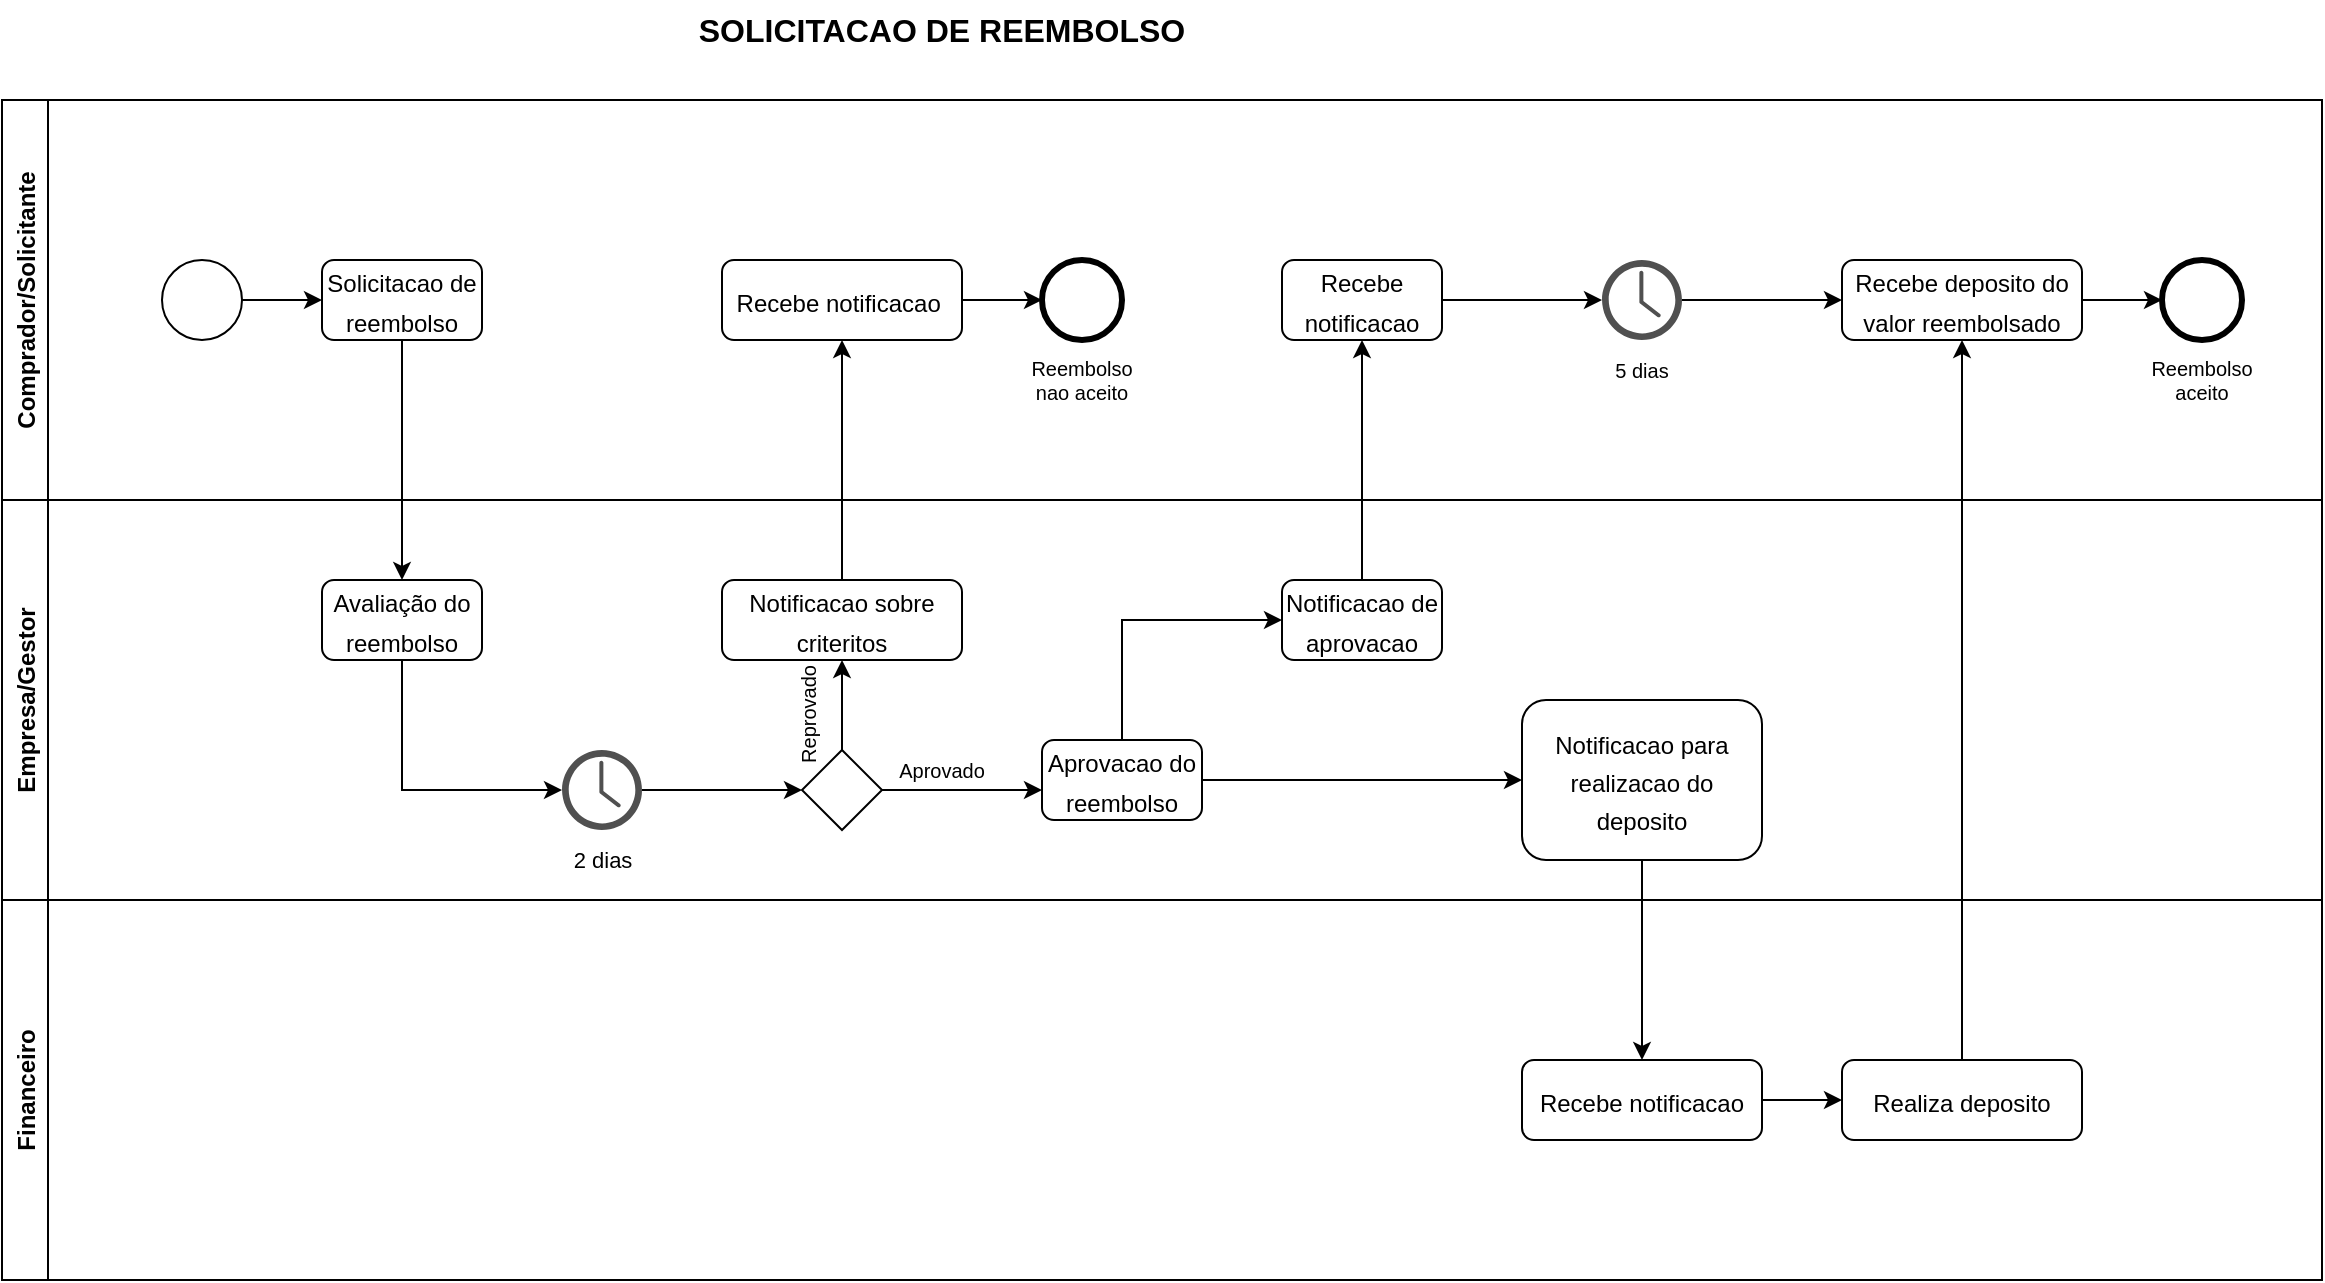 <mxfile version="20.2.8" type="github"><diagram id="-ayaXezVbzE4ms2y4msC" name="Reembolso"><mxGraphModel dx="1354" dy="726" grid="1" gridSize="10" guides="1" tooltips="1" connect="1" arrows="1" fold="1" page="1" pageScale="1" pageWidth="1100" pageHeight="850" math="0" shadow="0"><root><mxCell id="0"/><mxCell id="1" parent="0"/><mxCell id="r1ee8ERK6HGHhk5D01u1-1" value="Empresa/Gestor" style="swimlane;horizontal=0;startSize=23;" vertex="1" parent="1"><mxGeometry x="80" y="280" width="1160" height="200" as="geometry"/></mxCell><mxCell id="r1ee8ERK6HGHhk5D01u1-43" style="edgeStyle=orthogonalEdgeStyle;rounded=0;orthogonalLoop=1;jettySize=auto;html=1;entryX=0.5;entryY=1;entryDx=0;entryDy=0;fontSize=10;" edge="1" parent="r1ee8ERK6HGHhk5D01u1-1" source="r1ee8ERK6HGHhk5D01u1-8" target="r1ee8ERK6HGHhk5D01u1-38"><mxGeometry relative="1" as="geometry"/></mxCell><mxCell id="r1ee8ERK6HGHhk5D01u1-48" style="edgeStyle=orthogonalEdgeStyle;rounded=0;orthogonalLoop=1;jettySize=auto;html=1;entryX=0;entryY=0.625;entryDx=0;entryDy=0;entryPerimeter=0;fontSize=10;" edge="1" parent="r1ee8ERK6HGHhk5D01u1-1" source="r1ee8ERK6HGHhk5D01u1-8" target="r1ee8ERK6HGHhk5D01u1-31"><mxGeometry relative="1" as="geometry"/></mxCell><mxCell id="r1ee8ERK6HGHhk5D01u1-8" value="" style="rhombus;whiteSpace=wrap;html=1;fontSize=12;" vertex="1" parent="r1ee8ERK6HGHhk5D01u1-1"><mxGeometry x="400" y="125" width="40" height="40" as="geometry"/></mxCell><mxCell id="r1ee8ERK6HGHhk5D01u1-24" style="edgeStyle=orthogonalEdgeStyle;rounded=0;orthogonalLoop=1;jettySize=auto;html=1;fontSize=11;" edge="1" parent="r1ee8ERK6HGHhk5D01u1-1" source="r1ee8ERK6HGHhk5D01u1-9" target="r1ee8ERK6HGHhk5D01u1-23"><mxGeometry relative="1" as="geometry"><Array as="points"><mxPoint x="200" y="145"/></Array></mxGeometry></mxCell><mxCell id="r1ee8ERK6HGHhk5D01u1-9" value="&lt;font style=&quot;font-size: 12px;&quot;&gt;Avaliação do reembolso&lt;/font&gt;" style="rounded=1;whiteSpace=wrap;html=1;fontSize=16;" vertex="1" parent="r1ee8ERK6HGHhk5D01u1-1"><mxGeometry x="160" y="40" width="80" height="40" as="geometry"/></mxCell><mxCell id="r1ee8ERK6HGHhk5D01u1-27" style="edgeStyle=orthogonalEdgeStyle;rounded=0;orthogonalLoop=1;jettySize=auto;html=1;entryX=0;entryY=0.5;entryDx=0;entryDy=0;fontSize=11;" edge="1" parent="r1ee8ERK6HGHhk5D01u1-1" source="r1ee8ERK6HGHhk5D01u1-23" target="r1ee8ERK6HGHhk5D01u1-8"><mxGeometry relative="1" as="geometry"/></mxCell><mxCell id="r1ee8ERK6HGHhk5D01u1-23" value="" style="sketch=0;pointerEvents=1;shadow=0;dashed=0;html=1;strokeColor=none;fillColor=#505050;labelPosition=center;verticalLabelPosition=bottom;verticalAlign=top;outlineConnect=0;align=center;shape=mxgraph.office.concepts.clock;fontSize=11;" vertex="1" parent="r1ee8ERK6HGHhk5D01u1-1"><mxGeometry x="280" y="125" width="40" height="40" as="geometry"/></mxCell><mxCell id="r1ee8ERK6HGHhk5D01u1-25" value="2 dias" style="text;html=1;align=center;verticalAlign=middle;resizable=0;points=[];autosize=1;strokeColor=none;fillColor=none;fontSize=11;" vertex="1" parent="r1ee8ERK6HGHhk5D01u1-1"><mxGeometry x="275" y="165" width="50" height="30" as="geometry"/></mxCell><mxCell id="r1ee8ERK6HGHhk5D01u1-112" style="edgeStyle=orthogonalEdgeStyle;rounded=0;orthogonalLoop=1;jettySize=auto;html=1;entryX=0;entryY=0.5;entryDx=0;entryDy=0;fontSize=10;" edge="1" parent="r1ee8ERK6HGHhk5D01u1-1" source="r1ee8ERK6HGHhk5D01u1-31" target="r1ee8ERK6HGHhk5D01u1-56"><mxGeometry relative="1" as="geometry"/></mxCell><mxCell id="r1ee8ERK6HGHhk5D01u1-31" value="&lt;font style=&quot;font-size: 12px;&quot;&gt;Aprovacao do reembolso&lt;/font&gt;" style="rounded=1;whiteSpace=wrap;html=1;fontSize=16;" vertex="1" parent="r1ee8ERK6HGHhk5D01u1-1"><mxGeometry x="520" y="120" width="80" height="40" as="geometry"/></mxCell><mxCell id="r1ee8ERK6HGHhk5D01u1-38" value="&lt;span style=&quot;font-size: 12px;&quot;&gt;Notificacao sobre criteritos&lt;/span&gt;" style="rounded=1;whiteSpace=wrap;html=1;fontSize=16;" vertex="1" parent="r1ee8ERK6HGHhk5D01u1-1"><mxGeometry x="360" y="40" width="120" height="40" as="geometry"/></mxCell><mxCell id="r1ee8ERK6HGHhk5D01u1-50" value="Reprovado" style="text;html=1;strokeColor=none;fillColor=none;align=center;verticalAlign=middle;whiteSpace=wrap;rounded=0;strokeWidth=3;fontSize=10;rotation=270;" vertex="1" parent="r1ee8ERK6HGHhk5D01u1-1"><mxGeometry x="382.5" y="90" width="40" height="35" as="geometry"/></mxCell><mxCell id="r1ee8ERK6HGHhk5D01u1-51" value="Aprovado" style="text;html=1;strokeColor=none;fillColor=none;align=center;verticalAlign=middle;whiteSpace=wrap;rounded=0;strokeWidth=3;fontSize=10;" vertex="1" parent="r1ee8ERK6HGHhk5D01u1-1"><mxGeometry x="440" y="120" width="60" height="30" as="geometry"/></mxCell><mxCell id="r1ee8ERK6HGHhk5D01u1-56" value="&lt;span style=&quot;font-size: 12px;&quot;&gt;Notificacao para realizacao do deposito&lt;/span&gt;" style="rounded=1;whiteSpace=wrap;html=1;fontSize=16;" vertex="1" parent="r1ee8ERK6HGHhk5D01u1-1"><mxGeometry x="760" y="100" width="120" height="80" as="geometry"/></mxCell><mxCell id="r1ee8ERK6HGHhk5D01u1-102" value="&lt;font style=&quot;font-size: 12px;&quot;&gt;Notificacao de aprovacao&lt;/font&gt;" style="rounded=1;whiteSpace=wrap;html=1;fontSize=16;" vertex="1" parent="r1ee8ERK6HGHhk5D01u1-1"><mxGeometry x="640" y="40" width="80" height="40" as="geometry"/></mxCell><mxCell id="r1ee8ERK6HGHhk5D01u1-114" style="edgeStyle=orthogonalEdgeStyle;rounded=0;orthogonalLoop=1;jettySize=auto;html=1;fontSize=10;entryX=0;entryY=0.5;entryDx=0;entryDy=0;" edge="1" parent="r1ee8ERK6HGHhk5D01u1-1" source="r1ee8ERK6HGHhk5D01u1-31" target="r1ee8ERK6HGHhk5D01u1-102"><mxGeometry relative="1" as="geometry"><mxPoint x="560" y="60" as="targetPoint"/><Array as="points"><mxPoint x="560" y="60"/></Array></mxGeometry></mxCell><mxCell id="r1ee8ERK6HGHhk5D01u1-2" value="Comprador/Solicitante" style="swimlane;horizontal=0;" vertex="1" parent="1"><mxGeometry x="80" y="80" width="1160" height="200" as="geometry"/></mxCell><mxCell id="r1ee8ERK6HGHhk5D01u1-7" style="edgeStyle=orthogonalEdgeStyle;rounded=0;orthogonalLoop=1;jettySize=auto;html=1;entryX=0;entryY=0.5;entryDx=0;entryDy=0;fontSize=16;" edge="1" parent="r1ee8ERK6HGHhk5D01u1-2" source="r1ee8ERK6HGHhk5D01u1-5" target="r1ee8ERK6HGHhk5D01u1-6"><mxGeometry relative="1" as="geometry"/></mxCell><mxCell id="r1ee8ERK6HGHhk5D01u1-5" value="" style="ellipse;whiteSpace=wrap;html=1;aspect=fixed;fontSize=16;" vertex="1" parent="r1ee8ERK6HGHhk5D01u1-2"><mxGeometry x="80" y="80" width="40" height="40" as="geometry"/></mxCell><mxCell id="r1ee8ERK6HGHhk5D01u1-6" value="&lt;font style=&quot;font-size: 12px;&quot;&gt;Solicitacao de reembolso&lt;/font&gt;" style="rounded=1;whiteSpace=wrap;html=1;fontSize=16;" vertex="1" parent="r1ee8ERK6HGHhk5D01u1-2"><mxGeometry x="160" y="80" width="80" height="40" as="geometry"/></mxCell><mxCell id="r1ee8ERK6HGHhk5D01u1-40" value="&lt;span style=&quot;font-size: 12px;&quot;&gt;Recebe notificacao&amp;nbsp;&lt;/span&gt;" style="rounded=1;whiteSpace=wrap;html=1;fontSize=16;" vertex="1" parent="r1ee8ERK6HGHhk5D01u1-2"><mxGeometry x="360" y="80" width="120" height="40" as="geometry"/></mxCell><mxCell id="r1ee8ERK6HGHhk5D01u1-42" value="" style="ellipse;whiteSpace=wrap;html=1;aspect=fixed;fontSize=16;strokeWidth=3;" vertex="1" parent="r1ee8ERK6HGHhk5D01u1-2"><mxGeometry x="520" y="80" width="40" height="40" as="geometry"/></mxCell><mxCell id="r1ee8ERK6HGHhk5D01u1-41" style="edgeStyle=orthogonalEdgeStyle;rounded=0;orthogonalLoop=1;jettySize=auto;html=1;fontSize=10;entryX=0;entryY=0.5;entryDx=0;entryDy=0;" edge="1" parent="r1ee8ERK6HGHhk5D01u1-2" source="r1ee8ERK6HGHhk5D01u1-40" target="r1ee8ERK6HGHhk5D01u1-42"><mxGeometry relative="1" as="geometry"><mxPoint x="480" y="100" as="targetPoint"/></mxGeometry></mxCell><mxCell id="r1ee8ERK6HGHhk5D01u1-99" style="edgeStyle=orthogonalEdgeStyle;rounded=0;orthogonalLoop=1;jettySize=auto;html=1;entryX=0;entryY=0.5;entryDx=0;entryDy=0;fontSize=10;" edge="1" parent="r1ee8ERK6HGHhk5D01u1-2" source="r1ee8ERK6HGHhk5D01u1-89" target="r1ee8ERK6HGHhk5D01u1-98"><mxGeometry relative="1" as="geometry"/></mxCell><mxCell id="r1ee8ERK6HGHhk5D01u1-89" value="&lt;font style=&quot;font-size: 12px;&quot;&gt;Recebe deposito do valor reembolsado&lt;/font&gt;" style="rounded=1;whiteSpace=wrap;html=1;fontSize=16;" vertex="1" parent="r1ee8ERK6HGHhk5D01u1-2"><mxGeometry x="920" y="80" width="120" height="40" as="geometry"/></mxCell><mxCell id="r1ee8ERK6HGHhk5D01u1-98" value="" style="ellipse;whiteSpace=wrap;html=1;aspect=fixed;fontSize=16;strokeWidth=3;" vertex="1" parent="r1ee8ERK6HGHhk5D01u1-2"><mxGeometry x="1080" y="80" width="40" height="40" as="geometry"/></mxCell><mxCell id="r1ee8ERK6HGHhk5D01u1-101" style="edgeStyle=orthogonalEdgeStyle;rounded=0;orthogonalLoop=1;jettySize=auto;html=1;entryX=0;entryY=0.5;entryDx=0;entryDy=0;fontSize=10;" edge="1" parent="r1ee8ERK6HGHhk5D01u1-2" source="r1ee8ERK6HGHhk5D01u1-91" target="r1ee8ERK6HGHhk5D01u1-89"><mxGeometry relative="1" as="geometry"/></mxCell><mxCell id="r1ee8ERK6HGHhk5D01u1-91" value="" style="sketch=0;pointerEvents=1;shadow=0;dashed=0;html=1;strokeColor=none;fillColor=#505050;labelPosition=center;verticalLabelPosition=bottom;verticalAlign=top;outlineConnect=0;align=center;shape=mxgraph.office.concepts.clock;fontSize=11;" vertex="1" parent="r1ee8ERK6HGHhk5D01u1-2"><mxGeometry x="800" y="80" width="40" height="40" as="geometry"/></mxCell><mxCell id="r1ee8ERK6HGHhk5D01u1-94" value="5 dias" style="text;html=1;strokeColor=none;fillColor=none;align=center;verticalAlign=middle;whiteSpace=wrap;rounded=0;strokeWidth=3;fontSize=10;" vertex="1" parent="r1ee8ERK6HGHhk5D01u1-2"><mxGeometry x="790" y="120" width="60" height="30" as="geometry"/></mxCell><mxCell id="r1ee8ERK6HGHhk5D01u1-107" style="edgeStyle=orthogonalEdgeStyle;rounded=0;orthogonalLoop=1;jettySize=auto;html=1;fontSize=10;" edge="1" parent="r1ee8ERK6HGHhk5D01u1-2" source="r1ee8ERK6HGHhk5D01u1-105" target="r1ee8ERK6HGHhk5D01u1-91"><mxGeometry relative="1" as="geometry"/></mxCell><mxCell id="r1ee8ERK6HGHhk5D01u1-105" value="&lt;font style=&quot;font-size: 12px;&quot;&gt;Recebe notificacao&lt;/font&gt;" style="rounded=1;whiteSpace=wrap;html=1;fontSize=16;" vertex="1" parent="r1ee8ERK6HGHhk5D01u1-2"><mxGeometry x="640" y="80" width="80" height="40" as="geometry"/></mxCell><mxCell id="r1ee8ERK6HGHhk5D01u1-116" value="Reembolso nao aceito" style="text;html=1;strokeColor=none;fillColor=none;align=center;verticalAlign=middle;whiteSpace=wrap;rounded=0;strokeWidth=3;fontSize=10;" vertex="1" parent="r1ee8ERK6HGHhk5D01u1-2"><mxGeometry x="510" y="120" width="60" height="40" as="geometry"/></mxCell><mxCell id="r1ee8ERK6HGHhk5D01u1-117" value="Reembolso aceito" style="text;html=1;strokeColor=none;fillColor=none;align=center;verticalAlign=middle;whiteSpace=wrap;rounded=0;strokeWidth=3;fontSize=10;" vertex="1" parent="r1ee8ERK6HGHhk5D01u1-2"><mxGeometry x="1070" y="120" width="60" height="40" as="geometry"/></mxCell><mxCell id="r1ee8ERK6HGHhk5D01u1-3" value="Financeiro" style="swimlane;horizontal=0;startSize=23;" vertex="1" parent="1"><mxGeometry x="80" y="480" width="1160" height="190" as="geometry"/></mxCell><mxCell id="r1ee8ERK6HGHhk5D01u1-95" style="edgeStyle=orthogonalEdgeStyle;rounded=0;orthogonalLoop=1;jettySize=auto;html=1;entryX=0;entryY=0.5;entryDx=0;entryDy=0;fontSize=10;" edge="1" parent="r1ee8ERK6HGHhk5D01u1-3" source="r1ee8ERK6HGHhk5D01u1-72" target="r1ee8ERK6HGHhk5D01u1-76"><mxGeometry relative="1" as="geometry"/></mxCell><mxCell id="r1ee8ERK6HGHhk5D01u1-72" value="&lt;font style=&quot;font-size: 12px;&quot;&gt;Recebe notificacao&lt;/font&gt;" style="rounded=1;whiteSpace=wrap;html=1;fontSize=16;" vertex="1" parent="r1ee8ERK6HGHhk5D01u1-3"><mxGeometry x="760" y="80" width="120" height="40" as="geometry"/></mxCell><mxCell id="r1ee8ERK6HGHhk5D01u1-76" value="&lt;font style=&quot;font-size: 12px;&quot;&gt;Realiza deposito&lt;/font&gt;" style="rounded=1;whiteSpace=wrap;html=1;fontSize=16;" vertex="1" parent="r1ee8ERK6HGHhk5D01u1-3"><mxGeometry x="920" y="80" width="120" height="40" as="geometry"/></mxCell><mxCell id="r1ee8ERK6HGHhk5D01u1-4" value="&lt;span style=&quot;font-size: 16px;&quot;&gt;&lt;b&gt;SOLICITACAO DE REEMBOLSO&lt;/b&gt;&lt;/span&gt;" style="text;html=1;strokeColor=none;fillColor=none;align=center;verticalAlign=middle;whiteSpace=wrap;rounded=0;" vertex="1" parent="1"><mxGeometry x="400" y="30" width="300" height="30" as="geometry"/></mxCell><mxCell id="r1ee8ERK6HGHhk5D01u1-10" style="edgeStyle=orthogonalEdgeStyle;rounded=0;orthogonalLoop=1;jettySize=auto;html=1;fontSize=12;" edge="1" parent="1" source="r1ee8ERK6HGHhk5D01u1-6" target="r1ee8ERK6HGHhk5D01u1-9"><mxGeometry relative="1" as="geometry"/></mxCell><mxCell id="r1ee8ERK6HGHhk5D01u1-44" style="edgeStyle=orthogonalEdgeStyle;rounded=0;orthogonalLoop=1;jettySize=auto;html=1;entryX=0.5;entryY=1;entryDx=0;entryDy=0;fontSize=10;" edge="1" parent="1" source="r1ee8ERK6HGHhk5D01u1-38" target="r1ee8ERK6HGHhk5D01u1-40"><mxGeometry relative="1" as="geometry"/></mxCell><mxCell id="r1ee8ERK6HGHhk5D01u1-73" style="edgeStyle=orthogonalEdgeStyle;rounded=0;orthogonalLoop=1;jettySize=auto;html=1;entryX=0.5;entryY=0;entryDx=0;entryDy=0;fontSize=10;" edge="1" parent="1" source="r1ee8ERK6HGHhk5D01u1-56" target="r1ee8ERK6HGHhk5D01u1-72"><mxGeometry relative="1" as="geometry"/></mxCell><mxCell id="r1ee8ERK6HGHhk5D01u1-106" style="edgeStyle=orthogonalEdgeStyle;rounded=0;orthogonalLoop=1;jettySize=auto;html=1;entryX=0.5;entryY=1;entryDx=0;entryDy=0;fontSize=10;" edge="1" parent="1" source="r1ee8ERK6HGHhk5D01u1-102" target="r1ee8ERK6HGHhk5D01u1-105"><mxGeometry relative="1" as="geometry"/></mxCell><mxCell id="r1ee8ERK6HGHhk5D01u1-115" style="edgeStyle=orthogonalEdgeStyle;rounded=0;orthogonalLoop=1;jettySize=auto;html=1;entryX=0.5;entryY=1;entryDx=0;entryDy=0;fontSize=10;" edge="1" parent="1" source="r1ee8ERK6HGHhk5D01u1-76" target="r1ee8ERK6HGHhk5D01u1-89"><mxGeometry relative="1" as="geometry"/></mxCell></root></mxGraphModel></diagram></mxfile>
